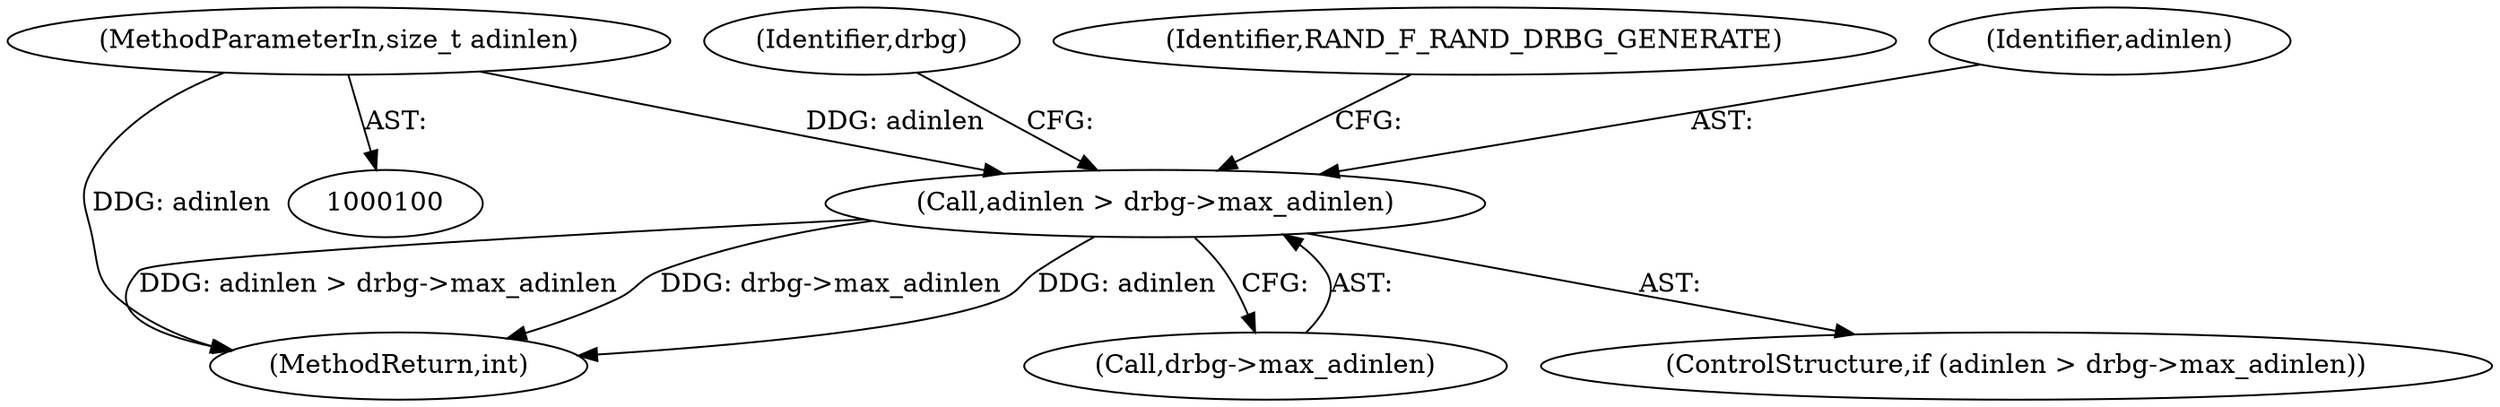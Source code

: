 digraph "0_openssl_1b0fe00e2704b5e20334a16d3c9099d1ba2ef1be_0@pointer" {
"1000161" [label="(Call,adinlen > drbg->max_adinlen)"];
"1000106" [label="(MethodParameterIn,size_t adinlen)"];
"1000160" [label="(ControlStructure,if (adinlen > drbg->max_adinlen))"];
"1000177" [label="(Identifier,drbg)"];
"1000189" [label="(MethodReturn,int)"];
"1000163" [label="(Call,drbg->max_adinlen)"];
"1000106" [label="(MethodParameterIn,size_t adinlen)"];
"1000168" [label="(Identifier,RAND_F_RAND_DRBG_GENERATE)"];
"1000161" [label="(Call,adinlen > drbg->max_adinlen)"];
"1000162" [label="(Identifier,adinlen)"];
"1000161" -> "1000160"  [label="AST: "];
"1000161" -> "1000163"  [label="CFG: "];
"1000162" -> "1000161"  [label="AST: "];
"1000163" -> "1000161"  [label="AST: "];
"1000168" -> "1000161"  [label="CFG: "];
"1000177" -> "1000161"  [label="CFG: "];
"1000161" -> "1000189"  [label="DDG: adinlen > drbg->max_adinlen"];
"1000161" -> "1000189"  [label="DDG: drbg->max_adinlen"];
"1000161" -> "1000189"  [label="DDG: adinlen"];
"1000106" -> "1000161"  [label="DDG: adinlen"];
"1000106" -> "1000100"  [label="AST: "];
"1000106" -> "1000189"  [label="DDG: adinlen"];
}

